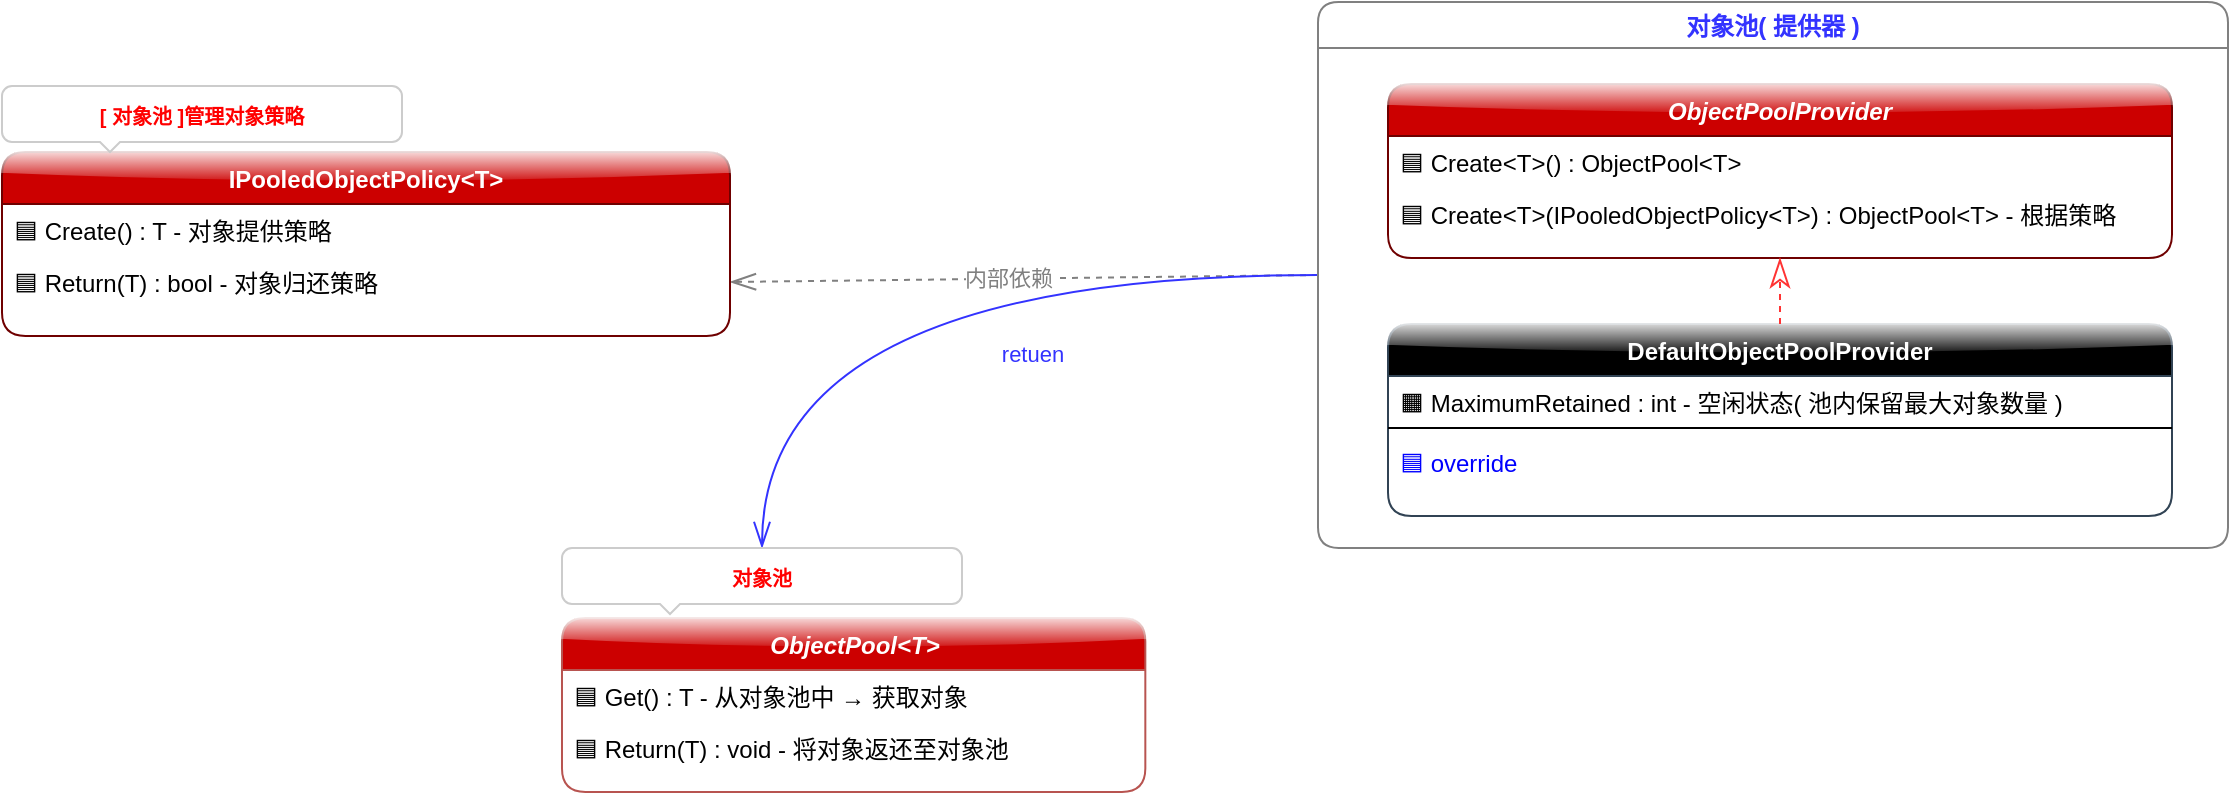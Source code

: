 <mxfile compressed="true" version="13.9.9" type="device"><diagram name="Page-1" id="e7e014a7-5840-1c2e-5031-d8a46d1fe8dd"><mxGraphModel dx="2591" dy="845" grid="1" gridSize="7" guides="1" tooltips="1" connect="1" arrows="1" fold="1" page="1" pageScale="1" pageWidth="1169" pageHeight="827" background="#ffffff" math="0" shadow="0"><root><mxCell id="0"/><mxCell id="1" parent="0"/><mxCell id="-ajsxcgaOfN42FXRXy6q-65" value="&lt;font color=&quot;#808080&quot;&gt;内部依赖&lt;/font&gt;" style="endArrow=openThin;html=1;endSize=11;startArrow=none;startSize=14;startFill=0;dashed=1;fontColor=#000000;fillColor=#ffcd28;gradientColor=#ffa500;endFill=0;strokeColor=#808080;elbow=vertical;entryX=1;entryY=0.5;entryDx=0;entryDy=0;exitX=0;exitY=0.5;exitDx=0;exitDy=0;" parent="1" source="u6H6bWOfnHRvtqB8Pc08-34" target="-ajsxcgaOfN42FXRXy6q-50" edge="1"><mxGeometry x="0.055" relative="1" as="geometry"><mxPoint x="-42" y="128" as="sourcePoint"/><mxPoint x="-287" y="192.5" as="targetPoint"/><mxPoint as="offset"/></mxGeometry></mxCell><mxCell id="-ajsxcgaOfN42FXRXy6q-87" value="&lt;font color=&quot;#3333ff&quot;&gt;retuen&lt;/font&gt;" style="endArrow=openThin;endSize=11;html=1;fontColor=#000000;endFill=0;fillColor=#0050ef;strokeColor=#3333FF;exitX=0;exitY=0.5;exitDx=0;exitDy=0;elbow=vertical;edgeStyle=orthogonalEdgeStyle;entryX=0.5;entryY=0;entryDx=0;entryDy=0;curved=1;entryPerimeter=0;" parent="1" source="u6H6bWOfnHRvtqB8Pc08-34" target="lWeA5AMGbHpXZzWYgBdH-12" edge="1"><mxGeometry x="-0.308" y="39" width="160" relative="1" as="geometry"><mxPoint x="-89" y="611" as="sourcePoint"/><mxPoint x="-497" y="322" as="targetPoint"/><mxPoint as="offset"/></mxGeometry></mxCell><mxCell id="u6H6bWOfnHRvtqB8Pc08-34" value="对象池( 提供器 )" style="swimlane;sketch=0;strokeColor=#808080;align=center;startSize=23;fontColor=#3333FF;rounded=1;" parent="1" vertex="1"><mxGeometry x="-287" y="49" width="455" height="273" as="geometry"><mxRectangle x="-84" y="56" width="84" height="28" as="alternateBounds"/></mxGeometry></mxCell><mxCell id="-ajsxcgaOfN42FXRXy6q-62" value="ObjectPoolProvider" style="swimlane;fontStyle=3;align=center;verticalAlign=top;childLayout=stackLayout;horizontal=1;startSize=26;horizontalStack=0;resizeParent=1;resizeParentMax=0;resizeLast=0;collapsible=1;marginBottom=0;sketch=0;strokeColor=#6F0000;fontColor=#ffffff;fillColor=#CC0000;glass=1;rounded=1;" parent="u6H6bWOfnHRvtqB8Pc08-34" vertex="1"><mxGeometry x="35" y="41" width="392" height="87" as="geometry"><mxRectangle x="35" y="41" width="160" height="26" as="alternateBounds"/></mxGeometry></mxCell><mxCell id="-ajsxcgaOfN42FXRXy6q-64" value="🟦 Create&lt;T&gt;() : ObjectPool&lt;T&gt;" style="text;strokeColor=none;fillColor=none;align=left;verticalAlign=top;spacingLeft=4;spacingRight=4;overflow=hidden;rotatable=0;points=[[0,0.5],[1,0.5]];portConstraint=eastwest;sketch=0;rounded=1;" parent="-ajsxcgaOfN42FXRXy6q-62" vertex="1"><mxGeometry y="26" width="392" height="26" as="geometry"/></mxCell><mxCell id="-ajsxcgaOfN42FXRXy6q-63" value="🟦 Create&lt;T&gt;(IPooledObjectPolicy&lt;T&gt;) : ObjectPool&lt;T&gt; - 根据策略" style="text;strokeColor=none;fillColor=none;align=left;verticalAlign=top;spacingLeft=4;spacingRight=4;overflow=hidden;rotatable=0;points=[[0,0.5],[1,0.5]];portConstraint=eastwest;sketch=0;rounded=1;" parent="-ajsxcgaOfN42FXRXy6q-62" vertex="1"><mxGeometry y="52" width="392" height="35" as="geometry"/></mxCell><mxCell id="-ajsxcgaOfN42FXRXy6q-66" value="DefaultObjectPoolProvider" style="swimlane;fontStyle=1;align=center;verticalAlign=top;childLayout=stackLayout;horizontal=1;startSize=26;horizontalStack=0;resizeParent=1;resizeParentMax=0;resizeLast=0;collapsible=1;marginBottom=0;strokeColor=#314354;fontColor=#ffffff;glass=1;fillColor=#000000;rounded=1;" parent="u6H6bWOfnHRvtqB8Pc08-34" vertex="1"><mxGeometry x="35" y="161" width="392" height="96" as="geometry"><mxRectangle x="110" y="389" width="110" height="26" as="alternateBounds"/></mxGeometry></mxCell><mxCell id="-ajsxcgaOfN42FXRXy6q-68" value="🟧 MaximumRetained : int - 空闲状态( 池内保留最大对象数量 )" style="text;strokeColor=none;fillColor=none;align=left;verticalAlign=top;spacingLeft=4;spacingRight=4;overflow=hidden;rotatable=0;points=[[0,0.5],[1,0.5]];portConstraint=eastwest;rounded=1;" parent="-ajsxcgaOfN42FXRXy6q-66" vertex="1"><mxGeometry y="26" width="392" height="22" as="geometry"/></mxCell><mxCell id="u6H6bWOfnHRvtqB8Pc08-35" value="" style="line;strokeWidth=1;fillColor=none;align=left;verticalAlign=middle;spacingTop=-1;spacingLeft=3;spacingRight=3;rotatable=0;labelPosition=right;points=[];portConstraint=eastwest;sketch=0;rounded=1;" parent="-ajsxcgaOfN42FXRXy6q-66" vertex="1"><mxGeometry y="48" width="392" height="8" as="geometry"/></mxCell><mxCell id="-ajsxcgaOfN42FXRXy6q-67" value="🟦 override" style="text;strokeColor=none;fillColor=none;align=left;verticalAlign=top;spacingLeft=4;spacingRight=4;overflow=hidden;rotatable=0;points=[[0,0.5],[1,0.5]];portConstraint=eastwest;fontColor=#0000FF;rounded=1;" parent="-ajsxcgaOfN42FXRXy6q-66" vertex="1"><mxGeometry y="56" width="392" height="26" as="geometry"/></mxCell><mxCell id="zgHMA2HQOHkl0EvBJgHO-5" value="" style="text;strokeColor=none;fillColor=none;align=left;verticalAlign=middle;spacingTop=-1;spacingLeft=4;spacingRight=4;rotatable=0;labelPosition=right;points=[];portConstraint=eastwest;rounded=1;" parent="-ajsxcgaOfN42FXRXy6q-66" vertex="1"><mxGeometry y="82" width="392" height="14" as="geometry"/></mxCell><mxCell id="u6H6bWOfnHRvtqB8Pc08-41" value="" style="endArrow=classicThin;dashed=1;endFill=0;endSize=12;html=1;startSize=6;strokeColor=#FF3333;entryX=0.5;entryY=1;entryDx=0;entryDy=0;exitX=0.5;exitY=0;exitDx=0;exitDy=0;" parent="u6H6bWOfnHRvtqB8Pc08-34" source="-ajsxcgaOfN42FXRXy6q-66" target="-ajsxcgaOfN42FXRXy6q-62" edge="1"><mxGeometry width="160" relative="1" as="geometry"><mxPoint x="238" y="307" as="sourcePoint"/><mxPoint x="259" y="147" as="targetPoint"/></mxGeometry></mxCell><mxCell id="lWeA5AMGbHpXZzWYgBdH-10" value="" style="group" vertex="1" connectable="0" parent="1"><mxGeometry x="-945" y="91" width="364" height="125" as="geometry"/></mxCell><mxCell id="-ajsxcgaOfN42FXRXy6q-42" value="IPooledObjectPolicy&lt;T&gt;" style="swimlane;fontStyle=1;align=center;verticalAlign=top;childLayout=stackLayout;horizontal=1;startSize=26;horizontalStack=0;resizeParent=1;resizeParentMax=0;resizeLast=0;collapsible=1;marginBottom=0;sketch=0;strokeColor=#6F0000;fontColor=#ffffff;fillColor=#CC0000;glass=1;rounded=1;" parent="lWeA5AMGbHpXZzWYgBdH-10" vertex="1"><mxGeometry y="33" width="364" height="92" as="geometry"><mxRectangle x="375" y="42" width="160" height="26" as="alternateBounds"/></mxGeometry></mxCell><mxCell id="-ajsxcgaOfN42FXRXy6q-49" value="🟦 Create() : T - 对象提供策略" style="text;strokeColor=none;fillColor=none;align=left;verticalAlign=top;spacingLeft=4;spacingRight=4;overflow=hidden;rotatable=0;points=[[0,0.5],[1,0.5]];portConstraint=eastwest;sketch=0;rounded=1;" parent="-ajsxcgaOfN42FXRXy6q-42" vertex="1"><mxGeometry y="26" width="364" height="26" as="geometry"/></mxCell><mxCell id="-ajsxcgaOfN42FXRXy6q-50" value="🟦 Return(T) : bool - 对象归还策略" style="text;strokeColor=none;fillColor=none;align=left;verticalAlign=top;spacingLeft=4;spacingRight=4;overflow=hidden;rotatable=0;points=[[0,0.5],[1,0.5]];portConstraint=eastwest;sketch=0;rounded=1;" parent="-ajsxcgaOfN42FXRXy6q-42" vertex="1"><mxGeometry y="52" width="364" height="26" as="geometry"/></mxCell><mxCell id="zgHMA2HQOHkl0EvBJgHO-2" value="" style="text;strokeColor=none;fillColor=none;align=left;verticalAlign=middle;spacingTop=-1;spacingLeft=4;spacingRight=4;rotatable=0;labelPosition=right;points=[];portConstraint=eastwest;rounded=1;" parent="-ajsxcgaOfN42FXRXy6q-42" vertex="1"><mxGeometry y="78" width="364" height="14" as="geometry"/></mxCell><mxCell id="lWeA5AMGbHpXZzWYgBdH-9" value="&lt;b&gt;&lt;font color=&quot;#ff0000&quot;&gt;[ 对象池 ]管理对象策略&lt;/font&gt;&lt;/b&gt;" style="html=1;shadow=0;dashed=0;shape=mxgraph.bootstrap.popover;fillColor=#ffffff;strokeColor=#CCCCCC;dx=54;dy=5;rSize=5;whiteSpace=wrap;verticalAlign=top;spacing=10;fontSize=10;spacingLeft=0;align=center;spacingTop=-5;sketch=0;rounded=1;" vertex="1" parent="lWeA5AMGbHpXZzWYgBdH-10"><mxGeometry width="200" height="33" as="geometry"/></mxCell><mxCell id="u6H6bWOfnHRvtqB8Pc08-3" value="&lt;div style=&quot;text-align: left&quot;&gt;&lt;span style=&quot;color: rgb(255 , 255 , 255) ; font-style: italic ; text-align: center&quot;&gt;ObjectPool&amp;lt;T&amp;gt;&lt;/span&gt;&lt;br&gt;&lt;/div&gt;" style="swimlane;fontStyle=1;align=center;verticalAlign=top;childLayout=stackLayout;horizontal=1;startSize=26;horizontalStack=0;resizeParent=1;resizeParentMax=0;resizeLast=0;collapsible=1;marginBottom=0;html=1;strokeColor=#b85450;fillColor=#CC0000;glass=1;rounded=1;" parent="1" vertex="1"><mxGeometry x="-665.003" y="357" width="291.667" height="87" as="geometry"><mxRectangle x="29.167" y="46" width="112" height="28" as="alternateBounds"/></mxGeometry></mxCell><mxCell id="u6H6bWOfnHRvtqB8Pc08-6" value="🟦 Get() : T - 从对象池中 → 获取对象" style="text;strokeColor=none;fillColor=none;align=left;verticalAlign=top;spacingLeft=4;spacingRight=4;overflow=hidden;rotatable=0;points=[[0,0.5],[1,0.5]];portConstraint=eastwest;rounded=1;" parent="u6H6bWOfnHRvtqB8Pc08-3" vertex="1"><mxGeometry y="26" width="291.667" height="26" as="geometry"/></mxCell><mxCell id="u6H6bWOfnHRvtqB8Pc08-8" value="🟦 Return(T) : void - 将对象返还至对象池" style="text;strokeColor=none;fillColor=none;align=left;verticalAlign=top;spacingLeft=4;spacingRight=4;overflow=hidden;rotatable=0;points=[[0,0.5],[1,0.5]];portConstraint=eastwest;sketch=0;rounded=1;" parent="u6H6bWOfnHRvtqB8Pc08-3" vertex="1"><mxGeometry y="52" width="291.667" height="35" as="geometry"/></mxCell><mxCell id="lWeA5AMGbHpXZzWYgBdH-12" value="&lt;b&gt;&lt;font color=&quot;#ff0000&quot;&gt;对象池&lt;/font&gt;&lt;/b&gt;" style="html=1;shadow=0;dashed=0;shape=mxgraph.bootstrap.popover;fillColor=#ffffff;strokeColor=#CCCCCC;dx=54;dy=5;rSize=5;whiteSpace=wrap;verticalAlign=top;spacing=10;fontSize=10;spacingLeft=0;align=center;spacingTop=-5;sketch=0;rounded=1;" vertex="1" parent="1"><mxGeometry x="-665" y="322" width="200" height="33" as="geometry"/></mxCell></root></mxGraphModel></diagram></mxfile>